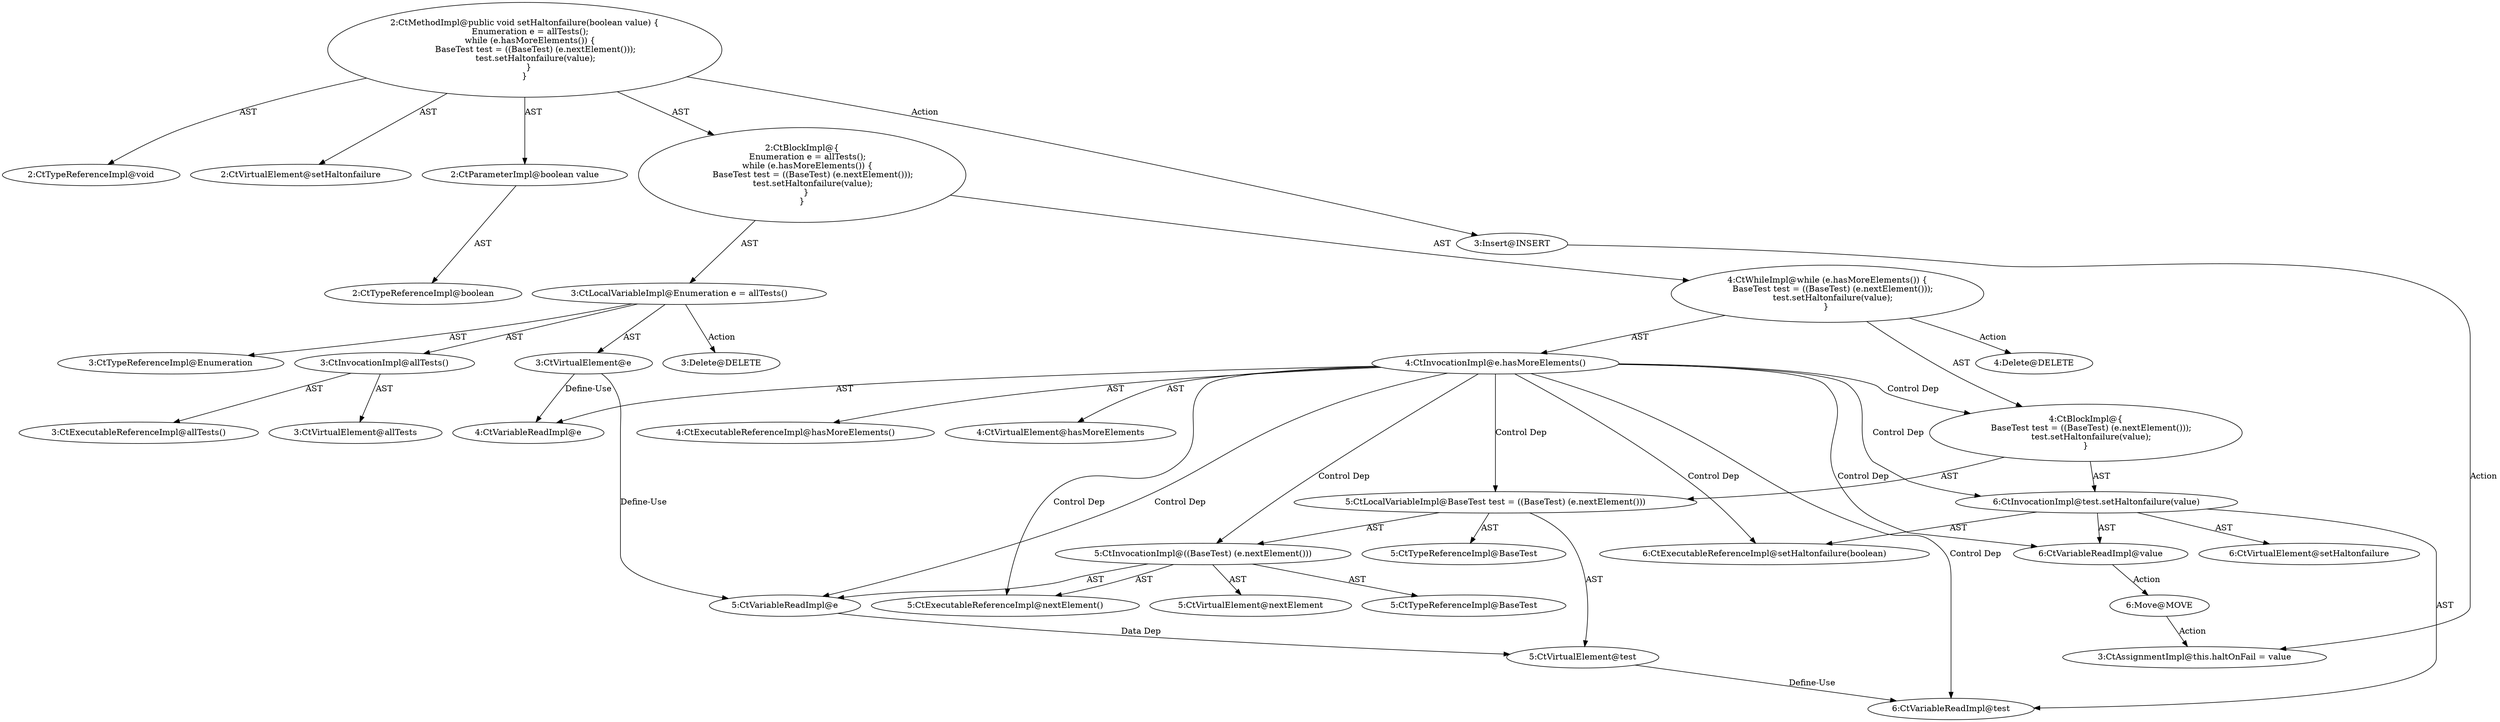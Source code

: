 digraph "setHaltonfailure#?,boolean" {
0 [label="2:CtTypeReferenceImpl@void" shape=ellipse]
1 [label="2:CtVirtualElement@setHaltonfailure" shape=ellipse]
2 [label="2:CtParameterImpl@boolean value" shape=ellipse]
3 [label="2:CtTypeReferenceImpl@boolean" shape=ellipse]
4 [label="3:CtTypeReferenceImpl@Enumeration" shape=ellipse]
5 [label="3:CtExecutableReferenceImpl@allTests()" shape=ellipse]
6 [label="3:CtVirtualElement@allTests" shape=ellipse]
7 [label="3:CtInvocationImpl@allTests()" shape=ellipse]
8 [label="3:CtVirtualElement@e" shape=ellipse]
9 [label="3:CtLocalVariableImpl@Enumeration e = allTests()" shape=ellipse]
10 [label="4:CtExecutableReferenceImpl@hasMoreElements()" shape=ellipse]
11 [label="4:CtVirtualElement@hasMoreElements" shape=ellipse]
12 [label="4:CtVariableReadImpl@e" shape=ellipse]
13 [label="4:CtInvocationImpl@e.hasMoreElements()" shape=ellipse]
14 [label="5:CtTypeReferenceImpl@BaseTest" shape=ellipse]
15 [label="5:CtExecutableReferenceImpl@nextElement()" shape=ellipse]
16 [label="5:CtVirtualElement@nextElement" shape=ellipse]
17 [label="5:CtVariableReadImpl@e" shape=ellipse]
18 [label="5:CtInvocationImpl@((BaseTest) (e.nextElement()))" shape=ellipse]
19 [label="5:CtTypeReferenceImpl@BaseTest" shape=ellipse]
20 [label="5:CtVirtualElement@test" shape=ellipse]
21 [label="5:CtLocalVariableImpl@BaseTest test = ((BaseTest) (e.nextElement()))" shape=ellipse]
22 [label="6:CtExecutableReferenceImpl@setHaltonfailure(boolean)" shape=ellipse]
23 [label="6:CtVirtualElement@setHaltonfailure" shape=ellipse]
24 [label="6:CtVariableReadImpl@test" shape=ellipse]
25 [label="6:CtVariableReadImpl@value" shape=ellipse]
26 [label="6:CtInvocationImpl@test.setHaltonfailure(value)" shape=ellipse]
27 [label="4:CtBlockImpl@\{
    BaseTest test = ((BaseTest) (e.nextElement()));
    test.setHaltonfailure(value);
\}" shape=ellipse]
28 [label="4:CtWhileImpl@while (e.hasMoreElements()) \{
    BaseTest test = ((BaseTest) (e.nextElement()));
    test.setHaltonfailure(value);
\} " shape=ellipse]
29 [label="2:CtBlockImpl@\{
    Enumeration e = allTests();
    while (e.hasMoreElements()) \{
        BaseTest test = ((BaseTest) (e.nextElement()));
        test.setHaltonfailure(value);
    \} 
\}" shape=ellipse]
30 [label="2:CtMethodImpl@public void setHaltonfailure(boolean value) \{
    Enumeration e = allTests();
    while (e.hasMoreElements()) \{
        BaseTest test = ((BaseTest) (e.nextElement()));
        test.setHaltonfailure(value);
    \} 
\}" shape=ellipse]
31 [label="3:Delete@DELETE" shape=ellipse]
32 [label="4:Delete@DELETE" shape=ellipse]
33 [label="3:Insert@INSERT" shape=ellipse]
34 [label="3:CtAssignmentImpl@this.haltOnFail = value" shape=ellipse]
35 [label="6:Move@MOVE" shape=ellipse]
2 -> 3 [label="AST"];
7 -> 6 [label="AST"];
7 -> 5 [label="AST"];
8 -> 12 [label="Define-Use"];
8 -> 17 [label="Define-Use"];
9 -> 8 [label="AST"];
9 -> 4 [label="AST"];
9 -> 7 [label="AST"];
9 -> 31 [label="Action"];
13 -> 11 [label="AST"];
13 -> 12 [label="AST"];
13 -> 10 [label="AST"];
13 -> 27 [label="Control Dep"];
13 -> 21 [label="Control Dep"];
13 -> 18 [label="Control Dep"];
13 -> 15 [label="Control Dep"];
13 -> 17 [label="Control Dep"];
13 -> 26 [label="Control Dep"];
13 -> 22 [label="Control Dep"];
13 -> 24 [label="Control Dep"];
13 -> 25 [label="Control Dep"];
17 -> 20 [label="Data Dep"];
18 -> 16 [label="AST"];
18 -> 19 [label="AST"];
18 -> 17 [label="AST"];
18 -> 15 [label="AST"];
20 -> 24 [label="Define-Use"];
21 -> 20 [label="AST"];
21 -> 14 [label="AST"];
21 -> 18 [label="AST"];
25 -> 35 [label="Action"];
26 -> 23 [label="AST"];
26 -> 24 [label="AST"];
26 -> 22 [label="AST"];
26 -> 25 [label="AST"];
27 -> 21 [label="AST"];
27 -> 26 [label="AST"];
28 -> 13 [label="AST"];
28 -> 27 [label="AST"];
28 -> 32 [label="Action"];
29 -> 9 [label="AST"];
29 -> 28 [label="AST"];
30 -> 1 [label="AST"];
30 -> 0 [label="AST"];
30 -> 2 [label="AST"];
30 -> 29 [label="AST"];
30 -> 33 [label="Action"];
33 -> 34 [label="Action"];
35 -> 34 [label="Action"];
}